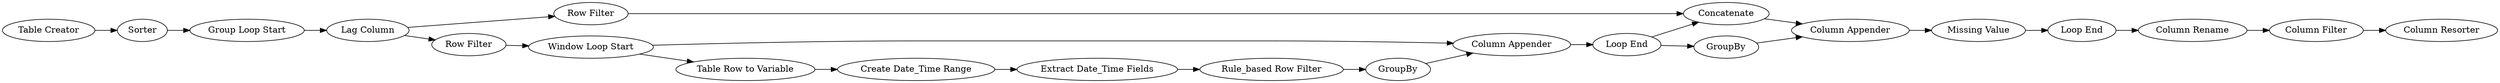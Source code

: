 digraph {
	3 -> 2
	23 -> 24
	13 -> 14
	15 -> 21
	16 -> 20
	2 -> 4
	12 -> 13
	18 -> 19
	6 -> 11
	20 -> 23
	8 -> 6
	4 -> 22
	10 -> 8
	14 -> 15
	11 -> 12
	17 -> 18
	19 -> 16
	15 -> 17
	21 -> 18
	9 -> 10
	10 -> 14
	22 -> 21
	1 -> 3
	4 -> 9
	9 [label="Row Filter"]
	21 [label=Concatenate]
	18 [label="Column Appender"]
	8 [label="Table Row to Variable"]
	17 [label=GroupBy]
	3 [label=Sorter]
	19 [label="Missing Value"]
	24 [label="Column Resorter"]
	6 [label="Create Date_Time Range"]
	15 [label="Loop End"]
	12 [label="Rule_based Row Filter"]
	10 [label="Window Loop Start"]
	16 [label="Loop End"]
	1 [label="Table Creator"]
	22 [label="Row Filter"]
	11 [label="Extract Date_Time Fields"]
	4 [label="Lag Column"]
	23 [label="Column Filter"]
	14 [label="Column Appender"]
	13 [label=GroupBy]
	20 [label="Column Rename"]
	2 [label="Group Loop Start"]
	rankdir=LR
}
